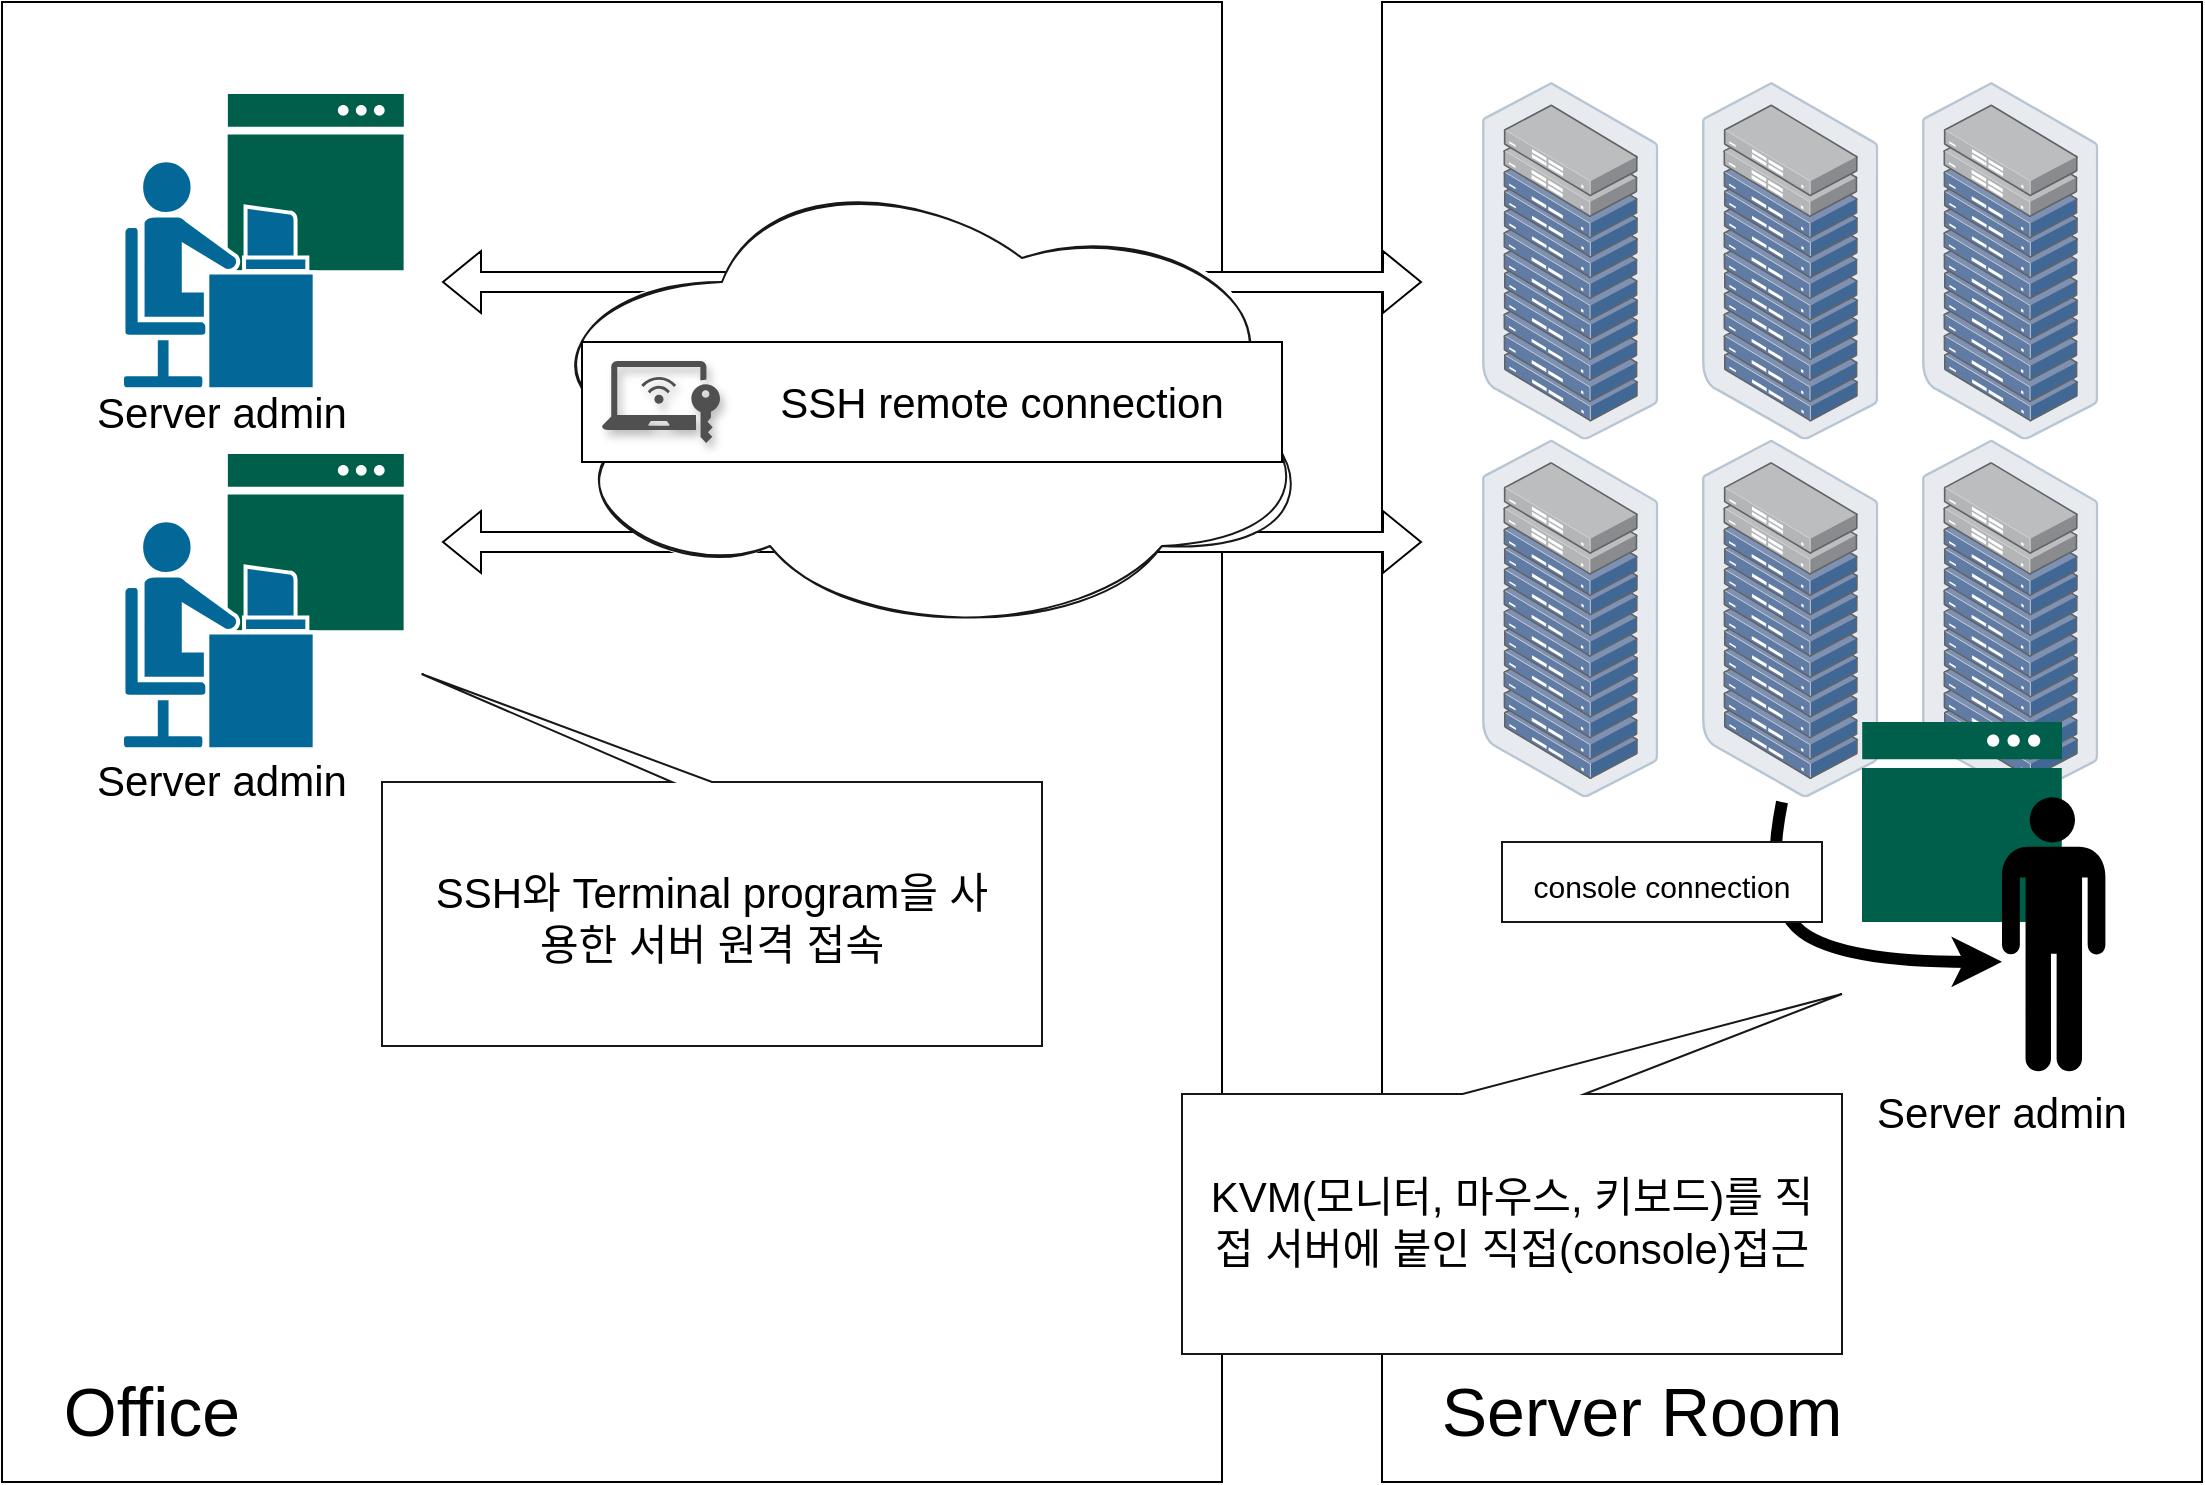 <mxfile version="20.8.22" type="github">
  <diagram name="페이지-1" id="2jKldEpFqvBZ3NxTpI1q">
    <mxGraphModel dx="1559" dy="769" grid="1" gridSize="10" guides="1" tooltips="1" connect="1" arrows="1" fold="1" page="1" pageScale="1" pageWidth="1169" pageHeight="827" math="0" shadow="0">
      <root>
        <mxCell id="0" />
        <mxCell id="NgrTw1Hf1ZFmr4vW8jG1-8" value="room" style="locked=1;" parent="0" />
        <mxCell id="NgrTw1Hf1ZFmr4vW8jG1-9" value="" style="rounded=0;whiteSpace=wrap;html=1;" vertex="1" parent="NgrTw1Hf1ZFmr4vW8jG1-8">
          <mxGeometry x="720" y="40" width="410" height="740" as="geometry" />
        </mxCell>
        <mxCell id="NgrTw1Hf1ZFmr4vW8jG1-23" value="" style="rounded=0;whiteSpace=wrap;html=1;" vertex="1" parent="NgrTw1Hf1ZFmr4vW8jG1-8">
          <mxGeometry x="30" y="40" width="610" height="740" as="geometry" />
        </mxCell>
        <mxCell id="1" style="locked=1;" parent="0" />
        <mxCell id="NgrTw1Hf1ZFmr4vW8jG1-13" value="" style="group" vertex="1" connectable="0" parent="1">
          <mxGeometry x="770" y="80" width="308.2" height="357.6" as="geometry" />
        </mxCell>
        <mxCell id="NgrTw1Hf1ZFmr4vW8jG1-3" value="" style="points=[];aspect=fixed;html=1;align=center;shadow=0;dashed=0;image;image=img/lib/allied_telesis/storage/Datacenter_Server_Rack_ToR.svg;" vertex="1" parent="NgrTw1Hf1ZFmr4vW8jG1-13">
          <mxGeometry width="88.2" height="178.8" as="geometry" />
        </mxCell>
        <mxCell id="NgrTw1Hf1ZFmr4vW8jG1-4" value="" style="points=[];aspect=fixed;html=1;align=center;shadow=0;dashed=0;image;image=img/lib/allied_telesis/storage/Datacenter_Server_Rack_ToR.svg;" vertex="1" parent="NgrTw1Hf1ZFmr4vW8jG1-13">
          <mxGeometry x="110" width="88.2" height="178.8" as="geometry" />
        </mxCell>
        <mxCell id="NgrTw1Hf1ZFmr4vW8jG1-5" value="" style="points=[];aspect=fixed;html=1;align=center;shadow=0;dashed=0;image;image=img/lib/allied_telesis/storage/Datacenter_Server_Rack_ToR.svg;" vertex="1" parent="NgrTw1Hf1ZFmr4vW8jG1-13">
          <mxGeometry x="220" width="88.2" height="178.8" as="geometry" />
        </mxCell>
        <mxCell id="NgrTw1Hf1ZFmr4vW8jG1-10" value="" style="points=[];aspect=fixed;html=1;align=center;shadow=0;dashed=0;image;image=img/lib/allied_telesis/storage/Datacenter_Server_Rack_ToR.svg;" vertex="1" parent="NgrTw1Hf1ZFmr4vW8jG1-13">
          <mxGeometry y="178.8" width="88.2" height="178.8" as="geometry" />
        </mxCell>
        <mxCell id="NgrTw1Hf1ZFmr4vW8jG1-11" value="" style="points=[];aspect=fixed;html=1;align=center;shadow=0;dashed=0;image;image=img/lib/allied_telesis/storage/Datacenter_Server_Rack_ToR.svg;" vertex="1" parent="NgrTw1Hf1ZFmr4vW8jG1-13">
          <mxGeometry x="110" y="178.8" width="88.2" height="178.8" as="geometry" />
        </mxCell>
        <mxCell id="NgrTw1Hf1ZFmr4vW8jG1-12" value="" style="points=[];aspect=fixed;html=1;align=center;shadow=0;dashed=0;image;image=img/lib/allied_telesis/storage/Datacenter_Server_Rack_ToR.svg;" vertex="1" parent="NgrTw1Hf1ZFmr4vW8jG1-13">
          <mxGeometry x="220" y="178.8" width="88.2" height="178.8" as="geometry" />
        </mxCell>
        <mxCell id="NgrTw1Hf1ZFmr4vW8jG1-7" value="" style="sketch=0;pointerEvents=1;shadow=0;dashed=0;html=1;strokeColor=none;fillColor=#005F4B;labelPosition=center;verticalLabelPosition=bottom;verticalAlign=top;align=center;outlineConnect=0;shape=mxgraph.veeam2.interface_console;" vertex="1" parent="1">
          <mxGeometry x="960" y="400" width="100" height="100" as="geometry" />
        </mxCell>
        <mxCell id="NgrTw1Hf1ZFmr4vW8jG1-14" value="" style="shape=mxgraph.signs.people.man_1;html=1;pointerEvents=1;fillColor=#000000;strokeColor=none;verticalLabelPosition=bottom;verticalAlign=top;align=center;aspect=fixed;" vertex="1" parent="1">
          <mxGeometry x="1030" y="437.6" width="51.72" height="137" as="geometry" />
        </mxCell>
        <mxCell id="NgrTw1Hf1ZFmr4vW8jG1-24" value="" style="group;aspect=fixed;" vertex="1" connectable="0" parent="1">
          <mxGeometry x="90" y="86" width="140.91" height="327.6" as="geometry" />
        </mxCell>
        <mxCell id="NgrTw1Hf1ZFmr4vW8jG1-17" value="" style="group;aspect=fixed;" vertex="1" connectable="0" parent="NgrTw1Hf1ZFmr4vW8jG1-24">
          <mxGeometry y="180" width="140.91" height="147.6" as="geometry" />
        </mxCell>
        <mxCell id="NgrTw1Hf1ZFmr4vW8jG1-16" value="" style="sketch=0;pointerEvents=1;shadow=0;dashed=0;html=1;strokeColor=none;fillColor=#005F4B;labelPosition=center;verticalLabelPosition=bottom;verticalAlign=top;align=center;outlineConnect=0;shape=mxgraph.veeam2.interface_console;" vertex="1" parent="NgrTw1Hf1ZFmr4vW8jG1-17">
          <mxGeometry x="52.841" width="88.069" height="88.067" as="geometry" />
        </mxCell>
        <mxCell id="NgrTw1Hf1ZFmr4vW8jG1-15" value="" style="shape=mxgraph.cisco.people.androgenous_person;html=1;pointerEvents=1;dashed=0;fillColor=#036897;strokeColor=#ffffff;strokeWidth=2;verticalLabelPosition=bottom;verticalAlign=top;align=center;outlineConnect=0;aspect=fixed;" vertex="1" parent="NgrTw1Hf1ZFmr4vW8jG1-17">
          <mxGeometry y="33.113" width="96.336" height="114.487" as="geometry" />
        </mxCell>
        <mxCell id="NgrTw1Hf1ZFmr4vW8jG1-18" value="" style="group;aspect=fixed;" vertex="1" connectable="0" parent="NgrTw1Hf1ZFmr4vW8jG1-24">
          <mxGeometry width="140.91" height="147.6" as="geometry" />
        </mxCell>
        <mxCell id="NgrTw1Hf1ZFmr4vW8jG1-19" value="" style="sketch=0;pointerEvents=1;shadow=0;dashed=0;html=1;strokeColor=none;fillColor=#005F4B;labelPosition=center;verticalLabelPosition=bottom;verticalAlign=top;align=center;outlineConnect=0;shape=mxgraph.veeam2.interface_console;" vertex="1" parent="NgrTw1Hf1ZFmr4vW8jG1-18">
          <mxGeometry x="52.841" width="88.069" height="88.067" as="geometry" />
        </mxCell>
        <mxCell id="NgrTw1Hf1ZFmr4vW8jG1-20" value="" style="shape=mxgraph.cisco.people.androgenous_person;html=1;pointerEvents=1;dashed=0;fillColor=#036897;strokeColor=#ffffff;strokeWidth=2;verticalLabelPosition=bottom;verticalAlign=top;align=center;outlineConnect=0;aspect=fixed;" vertex="1" parent="NgrTw1Hf1ZFmr4vW8jG1-18">
          <mxGeometry y="33.113" width="96.336" height="114.487" as="geometry" />
        </mxCell>
        <mxCell id="NgrTw1Hf1ZFmr4vW8jG1-22" value="line" style="locked=1;" parent="0" />
        <mxCell id="NgrTw1Hf1ZFmr4vW8jG1-31" value="" style="curved=1;endArrow=classic;html=1;rounded=0;fontSize=34;entryX=0;entryY=0.601;entryDx=0;entryDy=0;entryPerimeter=0;strokeWidth=6;" edge="1" parent="NgrTw1Hf1ZFmr4vW8jG1-22" target="NgrTw1Hf1ZFmr4vW8jG1-14">
          <mxGeometry width="50" height="50" relative="1" as="geometry">
            <mxPoint x="920" y="440" as="sourcePoint" />
            <mxPoint x="1210" y="360" as="targetPoint" />
            <Array as="points">
              <mxPoint x="910" y="490" />
              <mxPoint x="950" y="520" />
            </Array>
          </mxGeometry>
        </mxCell>
        <mxCell id="NgrTw1Hf1ZFmr4vW8jG1-33" value="" style="shape=flexArrow;endArrow=classic;startArrow=classic;html=1;rounded=0;strokeWidth=1;fontSize=34;fillColor=default;" edge="1" parent="NgrTw1Hf1ZFmr4vW8jG1-22">
          <mxGeometry width="100" height="100" relative="1" as="geometry">
            <mxPoint x="250" y="310" as="sourcePoint" />
            <mxPoint x="740" y="310" as="targetPoint" />
          </mxGeometry>
        </mxCell>
        <mxCell id="NgrTw1Hf1ZFmr4vW8jG1-34" value="" style="shape=flexArrow;endArrow=classic;startArrow=classic;html=1;rounded=0;strokeWidth=1;fontSize=34;fillColor=default;" edge="1" parent="NgrTw1Hf1ZFmr4vW8jG1-22">
          <mxGeometry width="100" height="100" relative="1" as="geometry">
            <mxPoint x="250" y="180" as="sourcePoint" />
            <mxPoint x="740" y="180" as="targetPoint" />
          </mxGeometry>
        </mxCell>
        <mxCell id="NgrTw1Hf1ZFmr4vW8jG1-44" value="" style="ellipse;shape=cloud;whiteSpace=wrap;html=1;shadow=0;labelBorderColor=none;strokeColor=#171717;fontSize=21;sketch=1;curveFitting=1;jiggle=2;" vertex="1" parent="NgrTw1Hf1ZFmr4vW8jG1-22">
          <mxGeometry x="290" y="120" width="400" height="240" as="geometry" />
        </mxCell>
        <mxCell id="NgrTw1Hf1ZFmr4vW8jG1-21" value="text" style="" parent="0" />
        <mxCell id="NgrTw1Hf1ZFmr4vW8jG1-25" value="&lt;font style=&quot;font-size: 34px;&quot;&gt;Server Room&lt;/font&gt;" style="text;html=1;strokeColor=none;fillColor=none;align=center;verticalAlign=middle;whiteSpace=wrap;rounded=0;" vertex="1" parent="NgrTw1Hf1ZFmr4vW8jG1-21">
          <mxGeometry x="720" y="710" width="260" height="70" as="geometry" />
        </mxCell>
        <mxCell id="NgrTw1Hf1ZFmr4vW8jG1-26" value="&lt;font style=&quot;font-size: 34px;&quot;&gt;Office&lt;/font&gt;" style="text;html=1;strokeColor=none;fillColor=none;align=center;verticalAlign=middle;whiteSpace=wrap;rounded=0;" vertex="1" parent="NgrTw1Hf1ZFmr4vW8jG1-21">
          <mxGeometry x="30" y="710" width="150" height="70" as="geometry" />
        </mxCell>
        <mxCell id="NgrTw1Hf1ZFmr4vW8jG1-40" value="" style="group" vertex="1" connectable="0" parent="NgrTw1Hf1ZFmr4vW8jG1-21">
          <mxGeometry x="320" y="210" width="350" height="60" as="geometry" />
        </mxCell>
        <mxCell id="NgrTw1Hf1ZFmr4vW8jG1-41" value="" style="rounded=0;whiteSpace=wrap;html=1;fontSize=34;align=center;verticalAlign=middle;horizontal=1;" vertex="1" parent="NgrTw1Hf1ZFmr4vW8jG1-40">
          <mxGeometry width="350" height="60" as="geometry" />
        </mxCell>
        <mxCell id="NgrTw1Hf1ZFmr4vW8jG1-42" value="" style="sketch=0;pointerEvents=1;shadow=1;dashed=0;html=1;strokeColor=none;fillColor=#505050;labelPosition=center;verticalLabelPosition=bottom;verticalAlign=top;outlineConnect=0;align=center;shape=mxgraph.office.concepts.remote_access;fontSize=21;labelBorderColor=none;perimeterSpacing=4;" vertex="1" parent="NgrTw1Hf1ZFmr4vW8jG1-40">
          <mxGeometry x="10" y="9.5" width="59" height="41" as="geometry" />
        </mxCell>
        <mxCell id="NgrTw1Hf1ZFmr4vW8jG1-43" value="SSH remote connection" style="text;html=1;strokeColor=none;fillColor=none;align=center;verticalAlign=middle;whiteSpace=wrap;rounded=0;fontSize=21;" vertex="1" parent="NgrTw1Hf1ZFmr4vW8jG1-40">
          <mxGeometry x="90" y="15" width="240" height="30" as="geometry" />
        </mxCell>
        <mxCell id="NgrTw1Hf1ZFmr4vW8jG1-46" value="Server admin" style="text;html=1;strokeColor=none;fillColor=none;align=center;verticalAlign=middle;whiteSpace=wrap;rounded=0;fontSize=21;" vertex="1" parent="NgrTw1Hf1ZFmr4vW8jG1-21">
          <mxGeometry x="60" y="414" width="160" height="30" as="geometry" />
        </mxCell>
        <mxCell id="NgrTw1Hf1ZFmr4vW8jG1-47" value="Server admin" style="text;html=1;strokeColor=none;fillColor=none;align=center;verticalAlign=middle;whiteSpace=wrap;rounded=0;fontSize=21;" vertex="1" parent="NgrTw1Hf1ZFmr4vW8jG1-21">
          <mxGeometry x="60" y="230" width="160" height="30" as="geometry" />
        </mxCell>
        <mxCell id="NgrTw1Hf1ZFmr4vW8jG1-48" value="Server admin" style="text;html=1;strokeColor=none;fillColor=none;align=center;verticalAlign=middle;whiteSpace=wrap;rounded=0;fontSize=21;" vertex="1" parent="NgrTw1Hf1ZFmr4vW8jG1-21">
          <mxGeometry x="950" y="580" width="160" height="30" as="geometry" />
        </mxCell>
        <mxCell id="NgrTw1Hf1ZFmr4vW8jG1-50" value="" style="shape=callout;whiteSpace=wrap;html=1;perimeter=calloutPerimeter;shadow=0;labelBorderColor=none;strokeColor=#171717;fontSize=21;rotation=-180;position2=0.94;base=20;size=54;position=0.5;" vertex="1" parent="NgrTw1Hf1ZFmr4vW8jG1-21">
          <mxGeometry x="220" y="376" width="330" height="186" as="geometry" />
        </mxCell>
        <mxCell id="NgrTw1Hf1ZFmr4vW8jG1-51" value="" style="shape=callout;whiteSpace=wrap;html=1;perimeter=calloutPerimeter;shadow=0;labelBorderColor=none;strokeColor=#171717;fontSize=21;rotation=-180;position2=0;base=61;size=50;position=0.39;" vertex="1" parent="NgrTw1Hf1ZFmr4vW8jG1-21">
          <mxGeometry x="620" y="536" width="330" height="180" as="geometry" />
        </mxCell>
        <mxCell id="NgrTw1Hf1ZFmr4vW8jG1-52" value="SSH와 Terminal program을 사용한 서버 원격 접속" style="text;html=1;strokeColor=none;fillColor=none;align=center;verticalAlign=middle;whiteSpace=wrap;rounded=0;fontSize=21;" vertex="1" parent="NgrTw1Hf1ZFmr4vW8jG1-21">
          <mxGeometry x="240" y="450" width="290" height="96" as="geometry" />
        </mxCell>
        <mxCell id="NgrTw1Hf1ZFmr4vW8jG1-53" value="KVM(모니터, 마우스, 키보드)를 직접 서버에 붙인 직접(console)접근" style="text;html=1;strokeColor=none;fillColor=none;align=center;verticalAlign=middle;whiteSpace=wrap;rounded=0;fontSize=21;" vertex="1" parent="NgrTw1Hf1ZFmr4vW8jG1-21">
          <mxGeometry x="630" y="600" width="310" height="100" as="geometry" />
        </mxCell>
        <mxCell id="NgrTw1Hf1ZFmr4vW8jG1-54" value="&lt;font style=&quot;font-size: 15px;&quot;&gt;console connection&lt;/font&gt;" style="rounded=0;whiteSpace=wrap;html=1;shadow=0;labelBorderColor=none;sketch=0;strokeColor=#171717;fontSize=21;" vertex="1" parent="NgrTw1Hf1ZFmr4vW8jG1-21">
          <mxGeometry x="780" y="460" width="160" height="40" as="geometry" />
        </mxCell>
      </root>
    </mxGraphModel>
  </diagram>
</mxfile>
